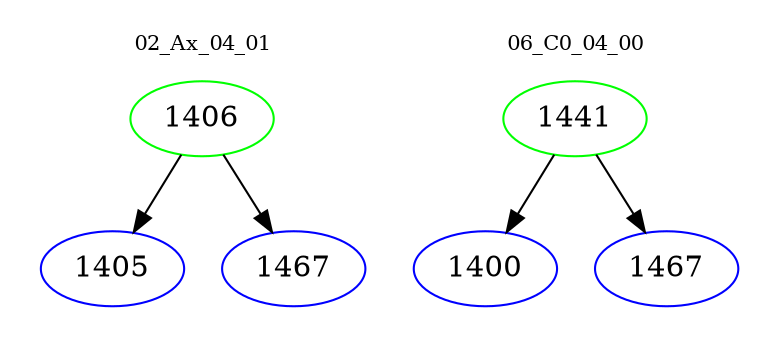 digraph{
subgraph cluster_0 {
color = white
label = "02_Ax_04_01";
fontsize=10;
T0_1406 [label="1406", color="green"]
T0_1406 -> T0_1405 [color="black"]
T0_1405 [label="1405", color="blue"]
T0_1406 -> T0_1467 [color="black"]
T0_1467 [label="1467", color="blue"]
}
subgraph cluster_1 {
color = white
label = "06_C0_04_00";
fontsize=10;
T1_1441 [label="1441", color="green"]
T1_1441 -> T1_1400 [color="black"]
T1_1400 [label="1400", color="blue"]
T1_1441 -> T1_1467 [color="black"]
T1_1467 [label="1467", color="blue"]
}
}
